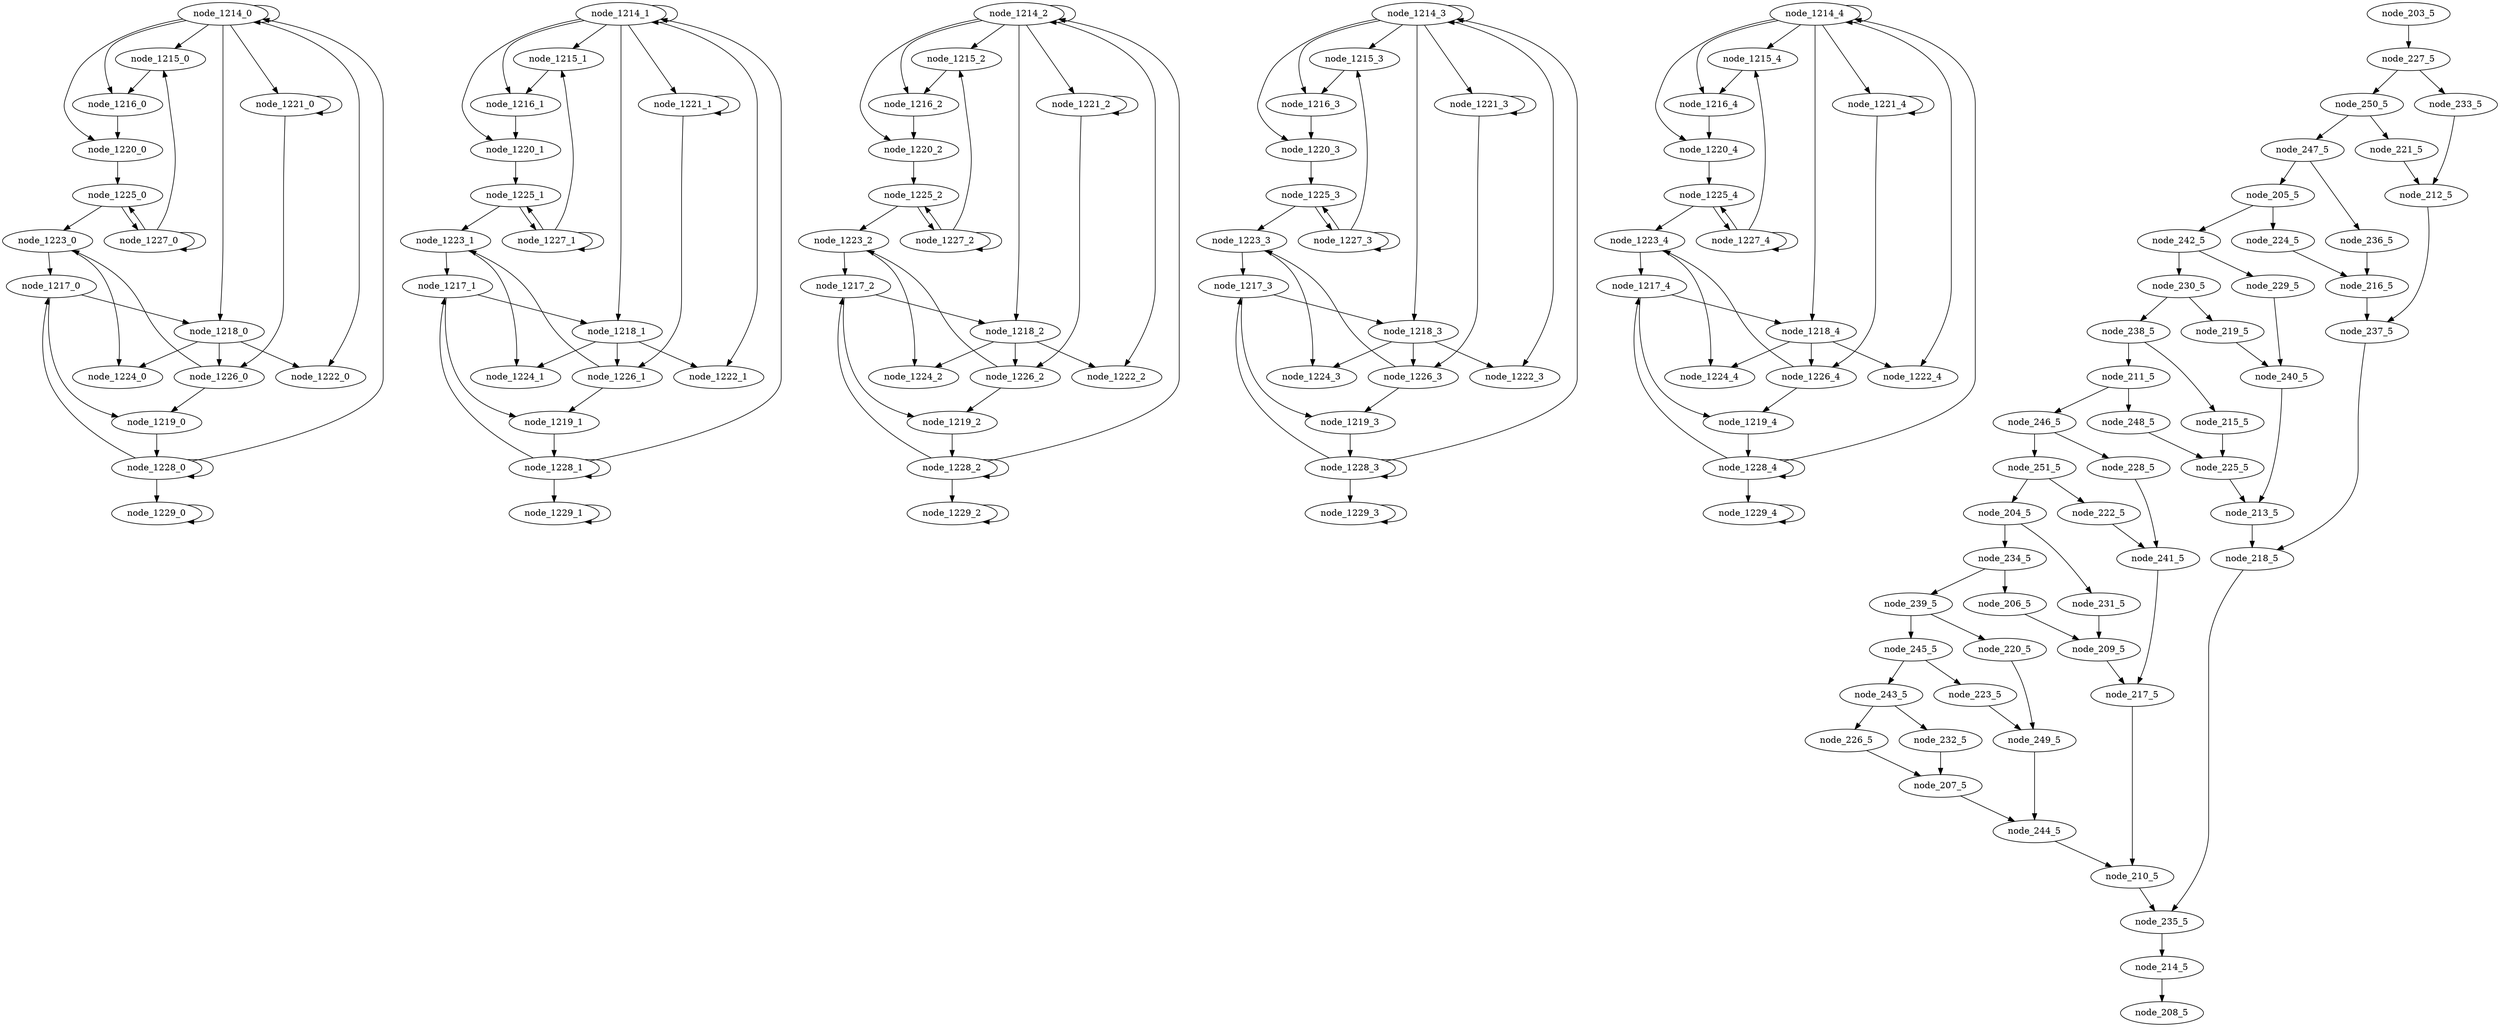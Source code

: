 digraph sintetic_sintetic_sintetic_sintetic_sintetic_Fir16 {

	node_1214_0 -> node_1214_0
	node_1214_0 -> node_1215_0
	node_1214_0 -> node_1216_0
	node_1214_0 -> node_1218_0
	node_1214_0 -> node_1220_0
	node_1214_0 -> node_1221_0
	node_1214_0 -> node_1222_0
	node_1215_0 -> node_1216_0
	node_1216_0 -> node_1220_0
	node_1217_0 -> node_1218_0
	node_1217_0 -> node_1219_0
	node_1218_0 -> node_1222_0
	node_1218_0 -> node_1224_0
	node_1218_0 -> node_1226_0
	node_1219_0 -> node_1228_0
	node_1220_0 -> node_1225_0
	node_1221_0 -> node_1221_0
	node_1221_0 -> node_1226_0
	node_1223_0 -> node_1217_0
	node_1223_0 -> node_1224_0
	node_1225_0 -> node_1223_0
	node_1225_0 -> node_1227_0
	node_1226_0 -> node_1219_0
	node_1226_0 -> node_1223_0
	node_1227_0 -> node_1215_0
	node_1227_0 -> node_1225_0
	node_1227_0 -> node_1227_0
	node_1228_0 -> node_1214_0
	node_1228_0 -> node_1217_0
	node_1228_0 -> node_1228_0
	node_1228_0 -> node_1229_0
	node_1229_0 -> node_1229_0

	node_1214_1 -> node_1214_1
	node_1214_1 -> node_1215_1
	node_1214_1 -> node_1216_1
	node_1214_1 -> node_1218_1
	node_1214_1 -> node_1220_1
	node_1214_1 -> node_1221_1
	node_1214_1 -> node_1222_1
	node_1215_1 -> node_1216_1
	node_1216_1 -> node_1220_1
	node_1217_1 -> node_1218_1
	node_1217_1 -> node_1219_1
	node_1218_1 -> node_1222_1
	node_1218_1 -> node_1224_1
	node_1218_1 -> node_1226_1
	node_1219_1 -> node_1228_1
	node_1220_1 -> node_1225_1
	node_1221_1 -> node_1221_1
	node_1221_1 -> node_1226_1
	node_1223_1 -> node_1217_1
	node_1223_1 -> node_1224_1
	node_1225_1 -> node_1223_1
	node_1225_1 -> node_1227_1
	node_1226_1 -> node_1219_1
	node_1226_1 -> node_1223_1
	node_1227_1 -> node_1215_1
	node_1227_1 -> node_1225_1
	node_1227_1 -> node_1227_1
	node_1228_1 -> node_1214_1
	node_1228_1 -> node_1217_1
	node_1228_1 -> node_1228_1
	node_1228_1 -> node_1229_1
	node_1229_1 -> node_1229_1

	node_1214_2 -> node_1214_2
	node_1214_2 -> node_1215_2
	node_1214_2 -> node_1216_2
	node_1214_2 -> node_1218_2
	node_1214_2 -> node_1220_2
	node_1214_2 -> node_1221_2
	node_1214_2 -> node_1222_2
	node_1215_2 -> node_1216_2
	node_1216_2 -> node_1220_2
	node_1217_2 -> node_1218_2
	node_1217_2 -> node_1219_2
	node_1218_2 -> node_1222_2
	node_1218_2 -> node_1224_2
	node_1218_2 -> node_1226_2
	node_1219_2 -> node_1228_2
	node_1220_2 -> node_1225_2
	node_1221_2 -> node_1221_2
	node_1221_2 -> node_1226_2
	node_1223_2 -> node_1217_2
	node_1223_2 -> node_1224_2
	node_1225_2 -> node_1223_2
	node_1225_2 -> node_1227_2
	node_1226_2 -> node_1219_2
	node_1226_2 -> node_1223_2
	node_1227_2 -> node_1215_2
	node_1227_2 -> node_1225_2
	node_1227_2 -> node_1227_2
	node_1228_2 -> node_1214_2
	node_1228_2 -> node_1217_2
	node_1228_2 -> node_1228_2
	node_1228_2 -> node_1229_2
	node_1229_2 -> node_1229_2

	node_1214_3 -> node_1214_3
	node_1214_3 -> node_1215_3
	node_1214_3 -> node_1216_3
	node_1214_3 -> node_1218_3
	node_1214_3 -> node_1220_3
	node_1214_3 -> node_1221_3
	node_1214_3 -> node_1222_3
	node_1215_3 -> node_1216_3
	node_1216_3 -> node_1220_3
	node_1217_3 -> node_1218_3
	node_1217_3 -> node_1219_3
	node_1218_3 -> node_1222_3
	node_1218_3 -> node_1224_3
	node_1218_3 -> node_1226_3
	node_1219_3 -> node_1228_3
	node_1220_3 -> node_1225_3
	node_1221_3 -> node_1221_3
	node_1221_3 -> node_1226_3
	node_1223_3 -> node_1217_3
	node_1223_3 -> node_1224_3
	node_1225_3 -> node_1223_3
	node_1225_3 -> node_1227_3
	node_1226_3 -> node_1219_3
	node_1226_3 -> node_1223_3
	node_1227_3 -> node_1215_3
	node_1227_3 -> node_1225_3
	node_1227_3 -> node_1227_3
	node_1228_3 -> node_1214_3
	node_1228_3 -> node_1217_3
	node_1228_3 -> node_1228_3
	node_1228_3 -> node_1229_3
	node_1229_3 -> node_1229_3

	node_1214_4 -> node_1214_4
	node_1214_4 -> node_1215_4
	node_1214_4 -> node_1216_4
	node_1214_4 -> node_1218_4
	node_1214_4 -> node_1220_4
	node_1214_4 -> node_1221_4
	node_1214_4 -> node_1222_4
	node_1215_4 -> node_1216_4
	node_1216_4 -> node_1220_4
	node_1217_4 -> node_1218_4
	node_1217_4 -> node_1219_4
	node_1218_4 -> node_1222_4
	node_1218_4 -> node_1224_4
	node_1218_4 -> node_1226_4
	node_1219_4 -> node_1228_4
	node_1220_4 -> node_1225_4
	node_1221_4 -> node_1221_4
	node_1221_4 -> node_1226_4
	node_1223_4 -> node_1217_4
	node_1223_4 -> node_1224_4
	node_1225_4 -> node_1223_4
	node_1225_4 -> node_1227_4
	node_1226_4 -> node_1219_4
	node_1226_4 -> node_1223_4
	node_1227_4 -> node_1215_4
	node_1227_4 -> node_1225_4
	node_1227_4 -> node_1227_4
	node_1228_4 -> node_1214_4
	node_1228_4 -> node_1217_4
	node_1228_4 -> node_1228_4
	node_1228_4 -> node_1229_4
	node_1229_4 -> node_1229_4

	node_203_5 -> node_227_5
	node_204_5 -> node_231_5
	node_204_5 -> node_234_5
	node_205_5 -> node_224_5
	node_205_5 -> node_242_5
	node_206_5 -> node_209_5
	node_207_5 -> node_244_5
	node_209_5 -> node_217_5
	node_210_5 -> node_235_5
	node_211_5 -> node_246_5
	node_211_5 -> node_248_5
	node_212_5 -> node_237_5
	node_213_5 -> node_218_5
	node_214_5 -> node_208_5
	node_215_5 -> node_225_5
	node_216_5 -> node_237_5
	node_217_5 -> node_210_5
	node_218_5 -> node_235_5
	node_219_5 -> node_240_5
	node_220_5 -> node_249_5
	node_221_5 -> node_212_5
	node_222_5 -> node_241_5
	node_223_5 -> node_249_5
	node_224_5 -> node_216_5
	node_225_5 -> node_213_5
	node_226_5 -> node_207_5
	node_227_5 -> node_233_5
	node_227_5 -> node_250_5
	node_228_5 -> node_241_5
	node_229_5 -> node_240_5
	node_230_5 -> node_219_5
	node_230_5 -> node_238_5
	node_231_5 -> node_209_5
	node_232_5 -> node_207_5
	node_233_5 -> node_212_5
	node_234_5 -> node_206_5
	node_234_5 -> node_239_5
	node_235_5 -> node_214_5
	node_236_5 -> node_216_5
	node_237_5 -> node_218_5
	node_238_5 -> node_211_5
	node_238_5 -> node_215_5
	node_239_5 -> node_220_5
	node_239_5 -> node_245_5
	node_240_5 -> node_213_5
	node_241_5 -> node_217_5
	node_242_5 -> node_229_5
	node_242_5 -> node_230_5
	node_243_5 -> node_226_5
	node_243_5 -> node_232_5
	node_244_5 -> node_210_5
	node_245_5 -> node_223_5
	node_245_5 -> node_243_5
	node_246_5 -> node_228_5
	node_246_5 -> node_251_5
	node_247_5 -> node_205_5
	node_247_5 -> node_236_5
	node_248_5 -> node_225_5
	node_249_5 -> node_244_5
	node_250_5 -> node_221_5
	node_250_5 -> node_247_5
	node_251_5 -> node_204_5
	node_251_5 -> node_222_5

}